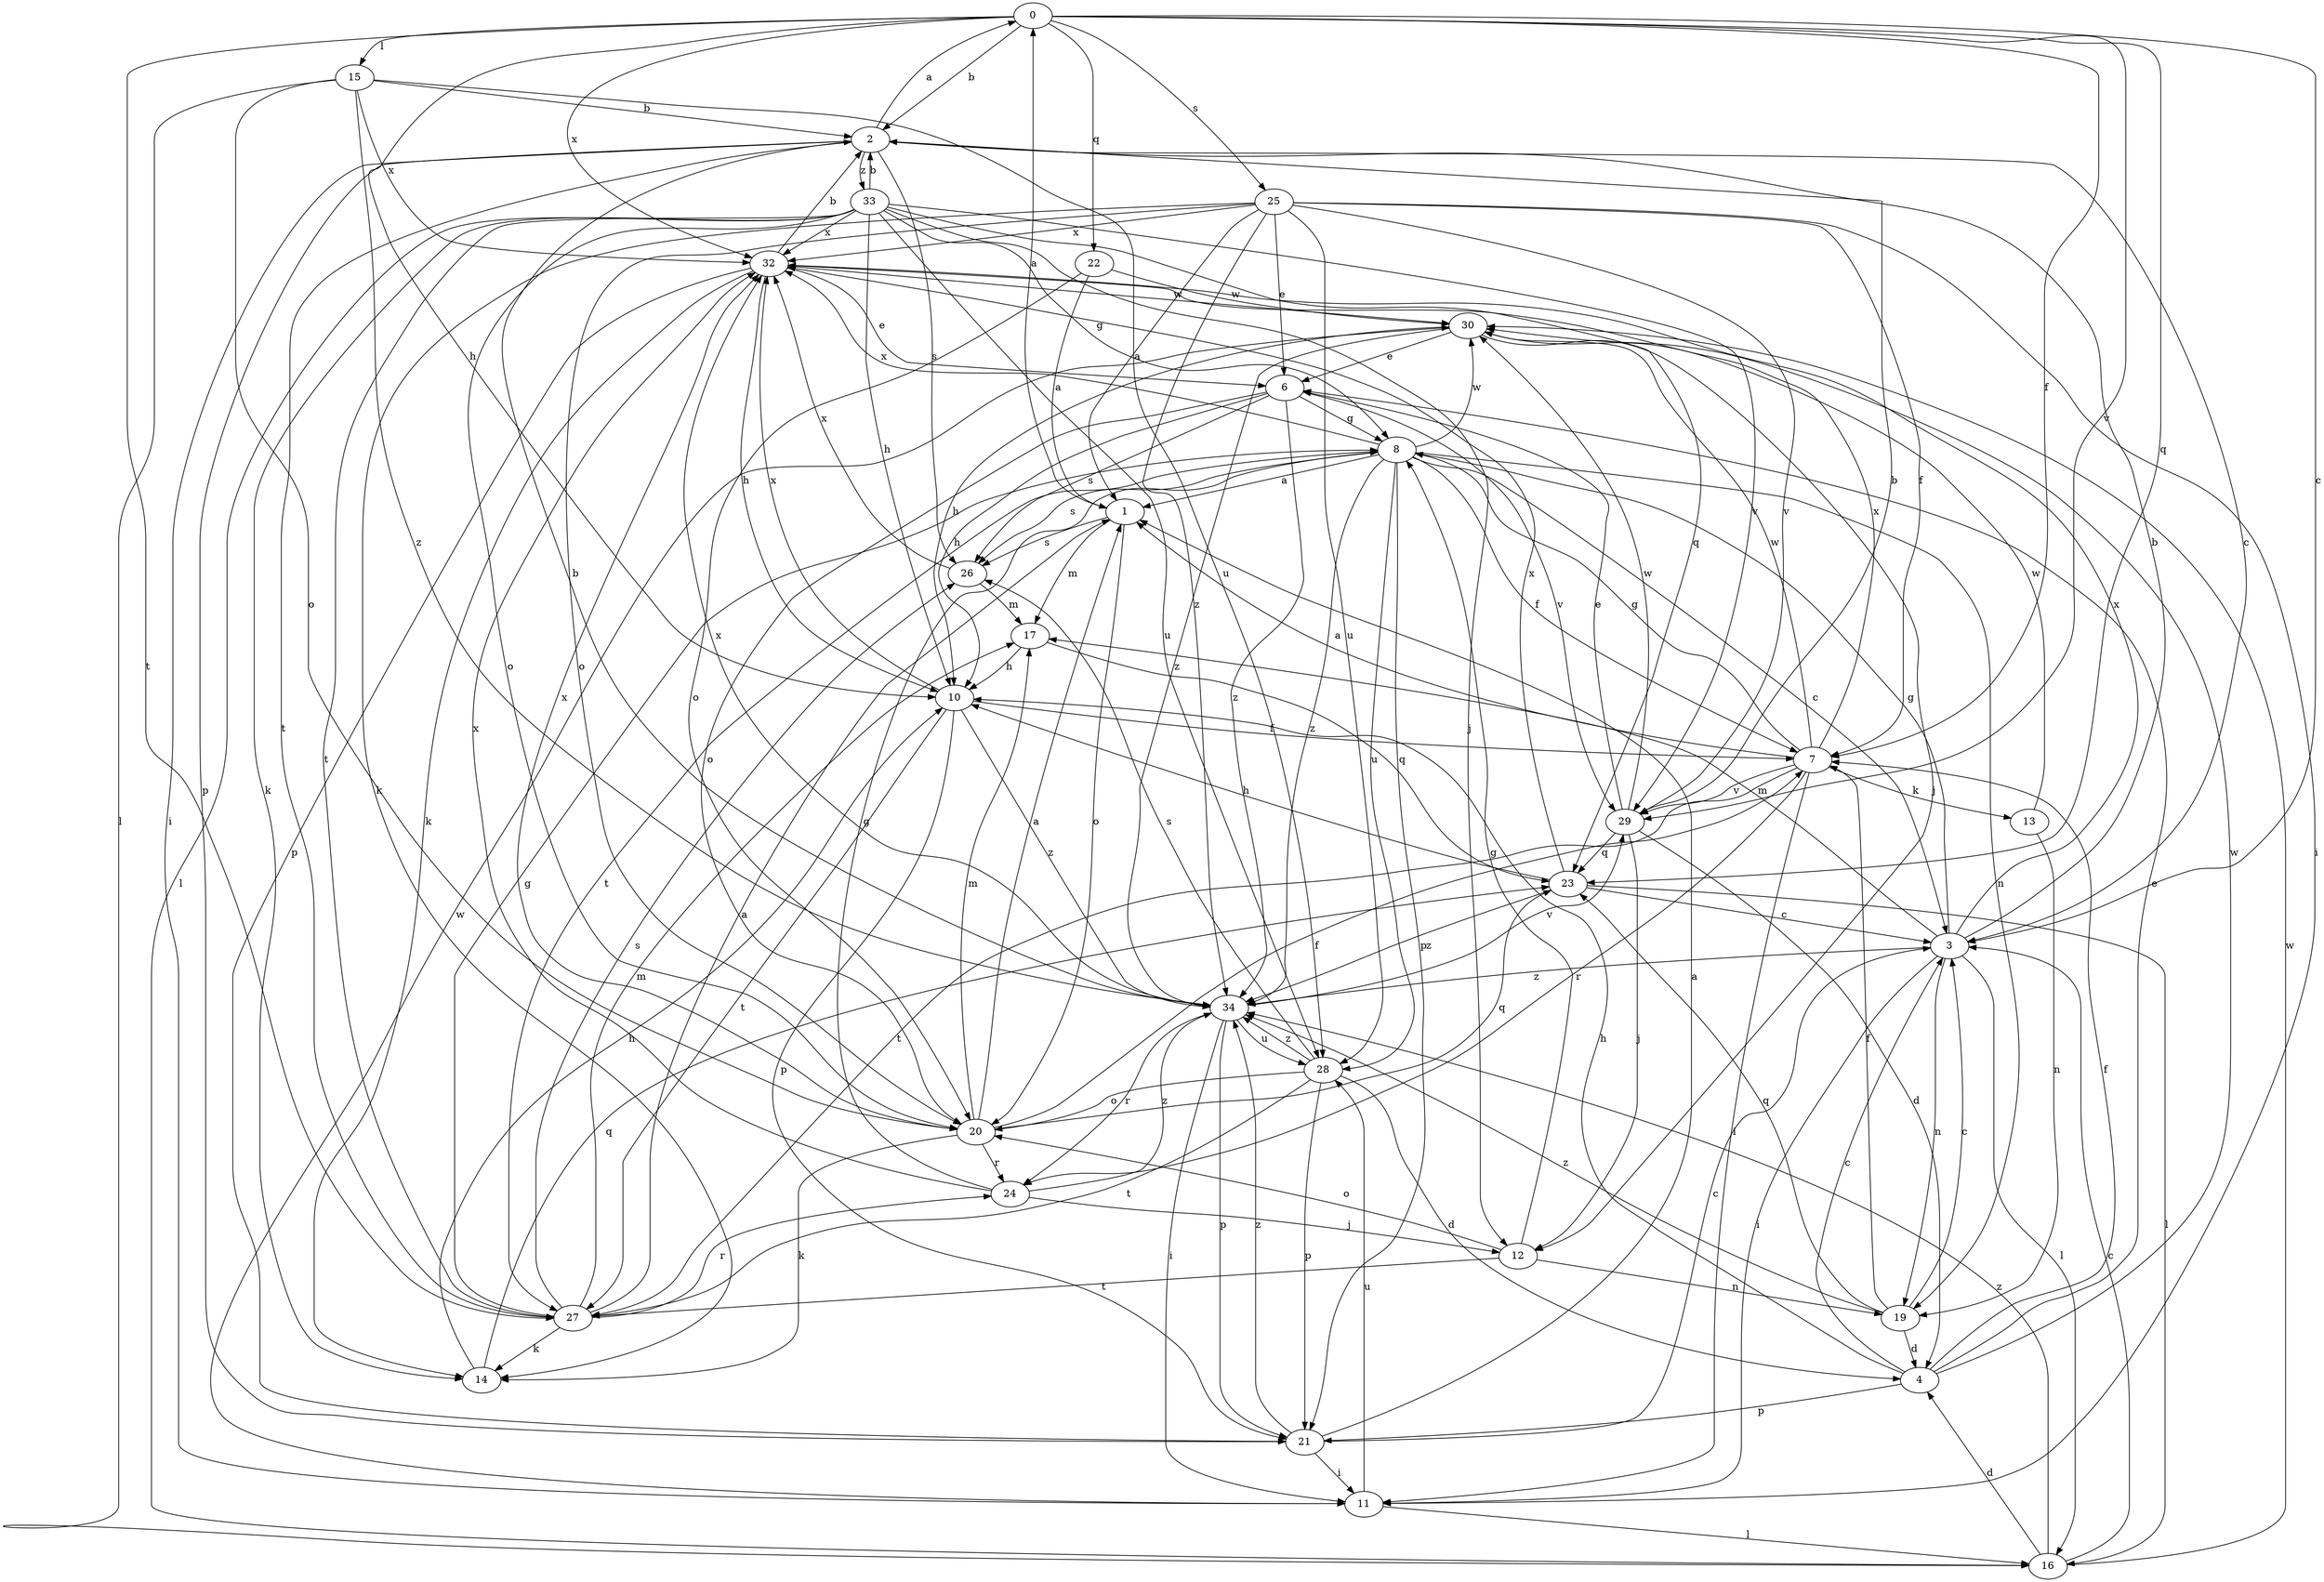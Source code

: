 strict digraph  {
0;
1;
2;
3;
4;
6;
7;
8;
10;
11;
12;
13;
14;
15;
16;
17;
19;
20;
21;
22;
23;
24;
25;
26;
27;
28;
29;
30;
32;
33;
34;
0 -> 2  [label=b];
0 -> 3  [label=c];
0 -> 7  [label=f];
0 -> 10  [label=h];
0 -> 15  [label=l];
0 -> 22  [label=q];
0 -> 23  [label=q];
0 -> 25  [label=s];
0 -> 27  [label=t];
0 -> 29  [label=v];
0 -> 32  [label=x];
1 -> 0  [label=a];
1 -> 17  [label=m];
1 -> 20  [label=o];
1 -> 26  [label=s];
2 -> 0  [label=a];
2 -> 3  [label=c];
2 -> 11  [label=i];
2 -> 21  [label=p];
2 -> 26  [label=s];
2 -> 27  [label=t];
2 -> 33  [label=z];
3 -> 2  [label=b];
3 -> 8  [label=g];
3 -> 11  [label=i];
3 -> 16  [label=l];
3 -> 17  [label=m];
3 -> 19  [label=n];
3 -> 32  [label=x];
3 -> 34  [label=z];
4 -> 3  [label=c];
4 -> 6  [label=e];
4 -> 7  [label=f];
4 -> 10  [label=h];
4 -> 21  [label=p];
4 -> 30  [label=w];
6 -> 8  [label=g];
6 -> 10  [label=h];
6 -> 20  [label=o];
6 -> 26  [label=s];
6 -> 29  [label=v];
6 -> 34  [label=z];
7 -> 1  [label=a];
7 -> 8  [label=g];
7 -> 11  [label=i];
7 -> 13  [label=k];
7 -> 24  [label=r];
7 -> 27  [label=t];
7 -> 29  [label=v];
7 -> 30  [label=w];
7 -> 32  [label=x];
8 -> 1  [label=a];
8 -> 3  [label=c];
8 -> 7  [label=f];
8 -> 19  [label=n];
8 -> 21  [label=p];
8 -> 26  [label=s];
8 -> 27  [label=t];
8 -> 28  [label=u];
8 -> 30  [label=w];
8 -> 32  [label=x];
8 -> 34  [label=z];
10 -> 7  [label=f];
10 -> 21  [label=p];
10 -> 27  [label=t];
10 -> 32  [label=x];
10 -> 34  [label=z];
11 -> 16  [label=l];
11 -> 28  [label=u];
11 -> 30  [label=w];
12 -> 8  [label=g];
12 -> 19  [label=n];
12 -> 20  [label=o];
12 -> 27  [label=t];
13 -> 19  [label=n];
13 -> 30  [label=w];
14 -> 10  [label=h];
14 -> 23  [label=q];
15 -> 2  [label=b];
15 -> 16  [label=l];
15 -> 20  [label=o];
15 -> 28  [label=u];
15 -> 32  [label=x];
15 -> 34  [label=z];
16 -> 3  [label=c];
16 -> 4  [label=d];
16 -> 30  [label=w];
16 -> 34  [label=z];
17 -> 10  [label=h];
17 -> 23  [label=q];
19 -> 3  [label=c];
19 -> 4  [label=d];
19 -> 7  [label=f];
19 -> 23  [label=q];
19 -> 34  [label=z];
20 -> 1  [label=a];
20 -> 7  [label=f];
20 -> 14  [label=k];
20 -> 17  [label=m];
20 -> 23  [label=q];
20 -> 24  [label=r];
20 -> 32  [label=x];
21 -> 1  [label=a];
21 -> 3  [label=c];
21 -> 11  [label=i];
21 -> 34  [label=z];
22 -> 1  [label=a];
22 -> 20  [label=o];
22 -> 30  [label=w];
23 -> 3  [label=c];
23 -> 10  [label=h];
23 -> 16  [label=l];
23 -> 32  [label=x];
23 -> 34  [label=z];
24 -> 8  [label=g];
24 -> 12  [label=j];
24 -> 32  [label=x];
24 -> 34  [label=z];
25 -> 1  [label=a];
25 -> 6  [label=e];
25 -> 7  [label=f];
25 -> 11  [label=i];
25 -> 14  [label=k];
25 -> 20  [label=o];
25 -> 28  [label=u];
25 -> 29  [label=v];
25 -> 32  [label=x];
25 -> 34  [label=z];
26 -> 17  [label=m];
26 -> 32  [label=x];
27 -> 1  [label=a];
27 -> 8  [label=g];
27 -> 14  [label=k];
27 -> 17  [label=m];
27 -> 24  [label=r];
27 -> 26  [label=s];
28 -> 4  [label=d];
28 -> 20  [label=o];
28 -> 21  [label=p];
28 -> 26  [label=s];
28 -> 27  [label=t];
28 -> 34  [label=z];
29 -> 2  [label=b];
29 -> 4  [label=d];
29 -> 6  [label=e];
29 -> 12  [label=j];
29 -> 23  [label=q];
29 -> 30  [label=w];
30 -> 6  [label=e];
30 -> 10  [label=h];
30 -> 12  [label=j];
30 -> 34  [label=z];
32 -> 2  [label=b];
32 -> 6  [label=e];
32 -> 10  [label=h];
32 -> 14  [label=k];
32 -> 21  [label=p];
32 -> 30  [label=w];
33 -> 2  [label=b];
33 -> 8  [label=g];
33 -> 10  [label=h];
33 -> 12  [label=j];
33 -> 14  [label=k];
33 -> 16  [label=l];
33 -> 20  [label=o];
33 -> 23  [label=q];
33 -> 27  [label=t];
33 -> 28  [label=u];
33 -> 29  [label=v];
33 -> 32  [label=x];
34 -> 2  [label=b];
34 -> 11  [label=i];
34 -> 21  [label=p];
34 -> 24  [label=r];
34 -> 28  [label=u];
34 -> 29  [label=v];
34 -> 32  [label=x];
}
